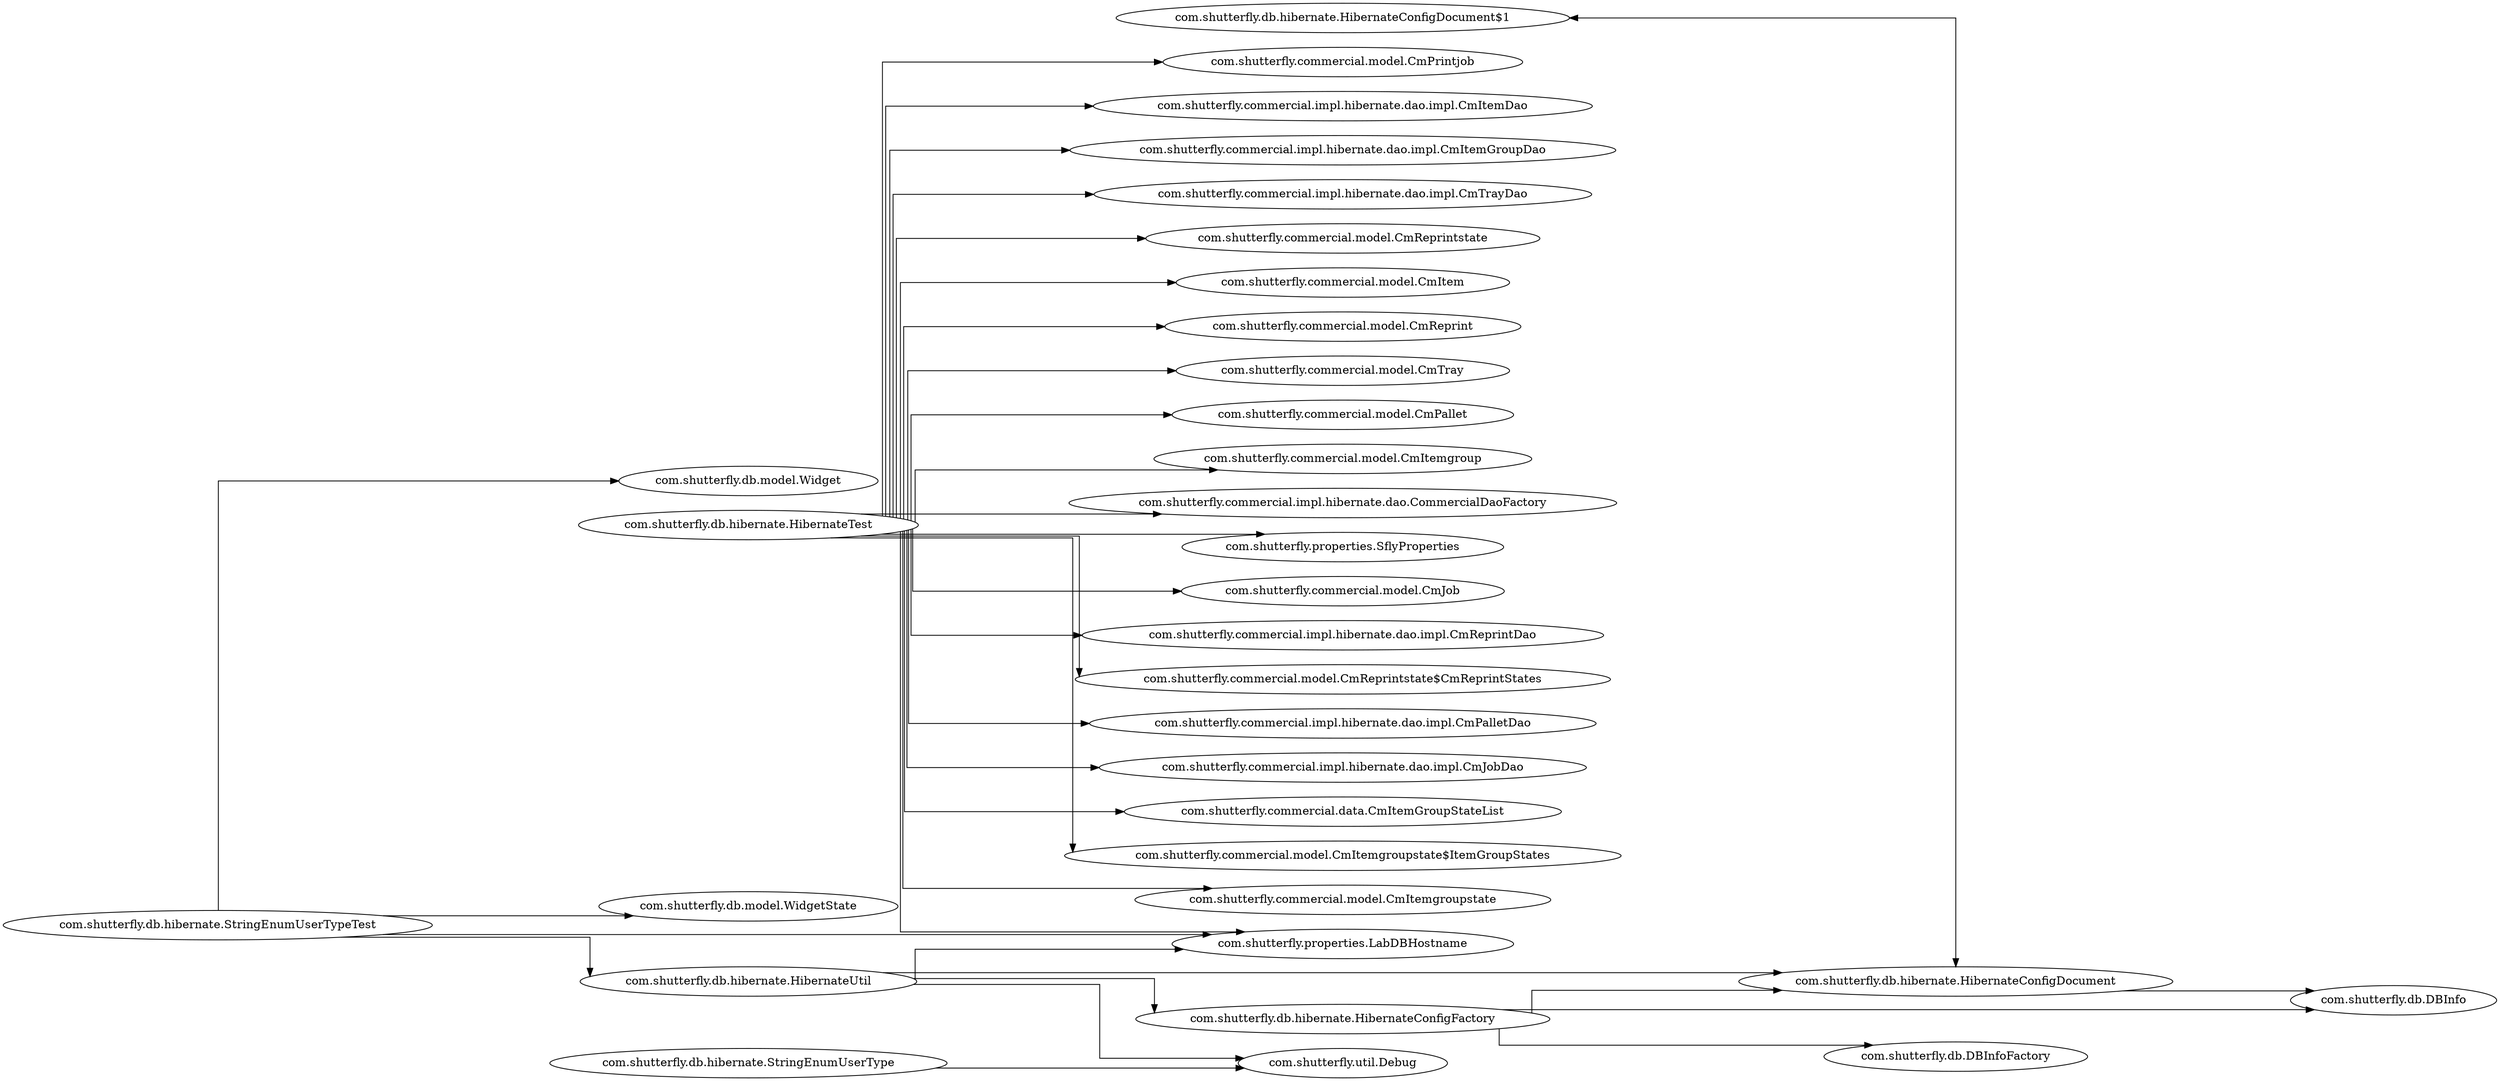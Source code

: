 digraph dependencyGraph {
 concentrate=true;
 rankdir="LR"; 
ranksep="2.0";
"com.shutterfly.db.hibernate.HibernateConfigDocument$1"; 
"com.shutterfly.db.hibernate.HibernateConfigDocument$1"->"com.shutterfly.db.hibernate.HibernateConfigDocument";
"com.shutterfly.db.hibernate.HibernateConfigDocument"; 
"com.shutterfly.db.hibernate.HibernateConfigDocument"->"com.shutterfly.db.DBInfo";
"com.shutterfly.db.hibernate.HibernateConfigDocument"->"com.shutterfly.db.hibernate.HibernateConfigDocument$1";
"com.shutterfly.db.hibernate.HibernateConfigFactory"; 
"com.shutterfly.db.hibernate.HibernateConfigFactory"->"com.shutterfly.db.hibernate.HibernateConfigDocument";
"com.shutterfly.db.hibernate.HibernateConfigFactory"->"com.shutterfly.db.DBInfoFactory";
"com.shutterfly.db.hibernate.HibernateConfigFactory"->"com.shutterfly.db.DBInfo";
"com.shutterfly.db.hibernate.HibernateTest"; 
"com.shutterfly.db.hibernate.HibernateTest"->"com.shutterfly.commercial.model.CmItem";
"com.shutterfly.db.hibernate.HibernateTest"->"com.shutterfly.commercial.model.CmReprint";
"com.shutterfly.db.hibernate.HibernateTest"->"com.shutterfly.commercial.model.CmTray";
"com.shutterfly.db.hibernate.HibernateTest"->"com.shutterfly.commercial.model.CmPallet";
"com.shutterfly.db.hibernate.HibernateTest"->"com.shutterfly.commercial.model.CmItemgroup";
"com.shutterfly.db.hibernate.HibernateTest"->"com.shutterfly.commercial.impl.hibernate.dao.CommercialDaoFactory";
"com.shutterfly.db.hibernate.HibernateTest"->"com.shutterfly.properties.SflyProperties";
"com.shutterfly.db.hibernate.HibernateTest"->"com.shutterfly.commercial.model.CmJob";
"com.shutterfly.db.hibernate.HibernateTest"->"com.shutterfly.properties.LabDBHostname";
"com.shutterfly.db.hibernate.HibernateTest"->"com.shutterfly.commercial.impl.hibernate.dao.impl.CmReprintDao";
"com.shutterfly.db.hibernate.HibernateTest"->"com.shutterfly.commercial.model.CmReprintstate$CmReprintStates";
"com.shutterfly.db.hibernate.HibernateTest"->"com.shutterfly.commercial.impl.hibernate.dao.impl.CmPalletDao";
"com.shutterfly.db.hibernate.HibernateTest"->"com.shutterfly.commercial.impl.hibernate.dao.impl.CmJobDao";
"com.shutterfly.db.hibernate.HibernateTest"->"com.shutterfly.commercial.data.CmItemGroupStateList";
"com.shutterfly.db.hibernate.HibernateTest"->"com.shutterfly.commercial.model.CmItemgroupstate$ItemGroupStates";
"com.shutterfly.db.hibernate.HibernateTest"->"com.shutterfly.commercial.model.CmItemgroupstate";
"com.shutterfly.db.hibernate.HibernateTest"->"com.shutterfly.commercial.model.CmPrintjob";
"com.shutterfly.db.hibernate.HibernateTest"->"com.shutterfly.commercial.impl.hibernate.dao.impl.CmItemDao";
"com.shutterfly.db.hibernate.HibernateTest"->"com.shutterfly.commercial.impl.hibernate.dao.impl.CmItemGroupDao";
"com.shutterfly.db.hibernate.HibernateTest"->"com.shutterfly.commercial.impl.hibernate.dao.impl.CmTrayDao";
"com.shutterfly.db.hibernate.HibernateTest"->"com.shutterfly.commercial.model.CmReprintstate";
"com.shutterfly.db.hibernate.HibernateUtil"; 
"com.shutterfly.db.hibernate.HibernateUtil"->"com.shutterfly.db.hibernate.HibernateConfigDocument";
"com.shutterfly.db.hibernate.HibernateUtil"->"com.shutterfly.properties.LabDBHostname";
"com.shutterfly.db.hibernate.HibernateUtil"->"com.shutterfly.db.hibernate.HibernateConfigFactory";
"com.shutterfly.db.hibernate.HibernateUtil"->"com.shutterfly.util.Debug";
"com.shutterfly.db.hibernate.StringEnumUserType"; 
"com.shutterfly.db.hibernate.StringEnumUserType"->"com.shutterfly.util.Debug";
"com.shutterfly.db.hibernate.StringEnumUserTypeTest"; 
"com.shutterfly.db.hibernate.StringEnumUserTypeTest"->"com.shutterfly.db.model.Widget";
"com.shutterfly.db.hibernate.StringEnumUserTypeTest"->"com.shutterfly.properties.LabDBHostname";
"com.shutterfly.db.hibernate.StringEnumUserTypeTest"->"com.shutterfly.db.hibernate.HibernateUtil";
"com.shutterfly.db.hibernate.StringEnumUserTypeTest"->"com.shutterfly.db.model.WidgetState";
splines="ortho";
}